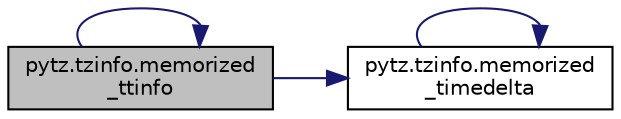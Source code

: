 digraph "pytz.tzinfo.memorized_ttinfo"
{
 // LATEX_PDF_SIZE
  edge [fontname="Helvetica",fontsize="10",labelfontname="Helvetica",labelfontsize="10"];
  node [fontname="Helvetica",fontsize="10",shape=record];
  rankdir="LR";
  Node1 [label="pytz.tzinfo.memorized\l_ttinfo",height=0.2,width=0.4,color="black", fillcolor="grey75", style="filled", fontcolor="black",tooltip=" "];
  Node1 -> Node2 [color="midnightblue",fontsize="10",style="solid",fontname="Helvetica"];
  Node2 [label="pytz.tzinfo.memorized\l_timedelta",height=0.2,width=0.4,color="black", fillcolor="white", style="filled",URL="$de/d93/namespacepytz_1_1tzinfo.html#aa88228d1ac2d80c09eff7d1eb0dab7b1",tooltip=" "];
  Node2 -> Node2 [color="midnightblue",fontsize="10",style="solid",fontname="Helvetica"];
  Node1 -> Node1 [color="midnightblue",fontsize="10",style="solid",fontname="Helvetica"];
}
